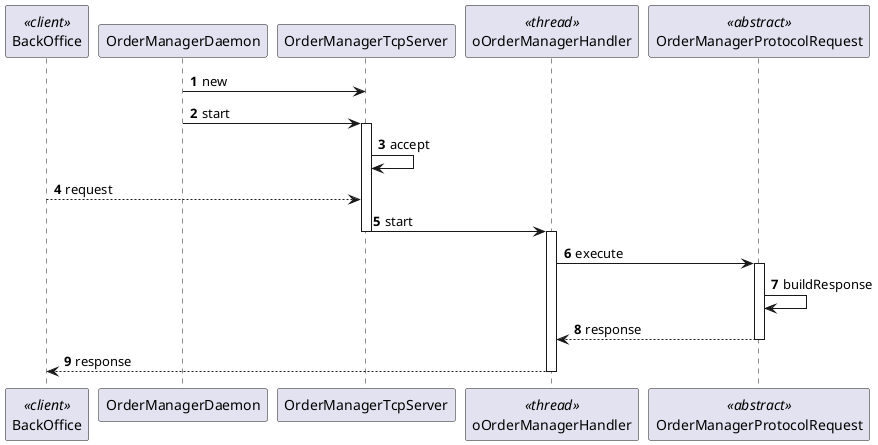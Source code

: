 @startuml
participant "//<<client>>//\nBackOffice" as ui
participant "OrderManagerDaemon" as omd
participant "OrderManagerTcpServer" as omServer
participant "//<<thread>>//\noOrderManagerHandler" as thread
participant "//<<abstract>>//\nOrderManagerProtocolRequest" as request


autonumber

omd->omServer: new

omd->omServer: start
activate omServer

omServer->omServer: accept

ui-->omServer: request

omServer->thread:start
deactivate omServer
activate thread

thread -> request: execute
activate request

request->request: buildResponse

request-->thread: response
deactivate request
thread -->ui: response
deactivate thread

@enduml